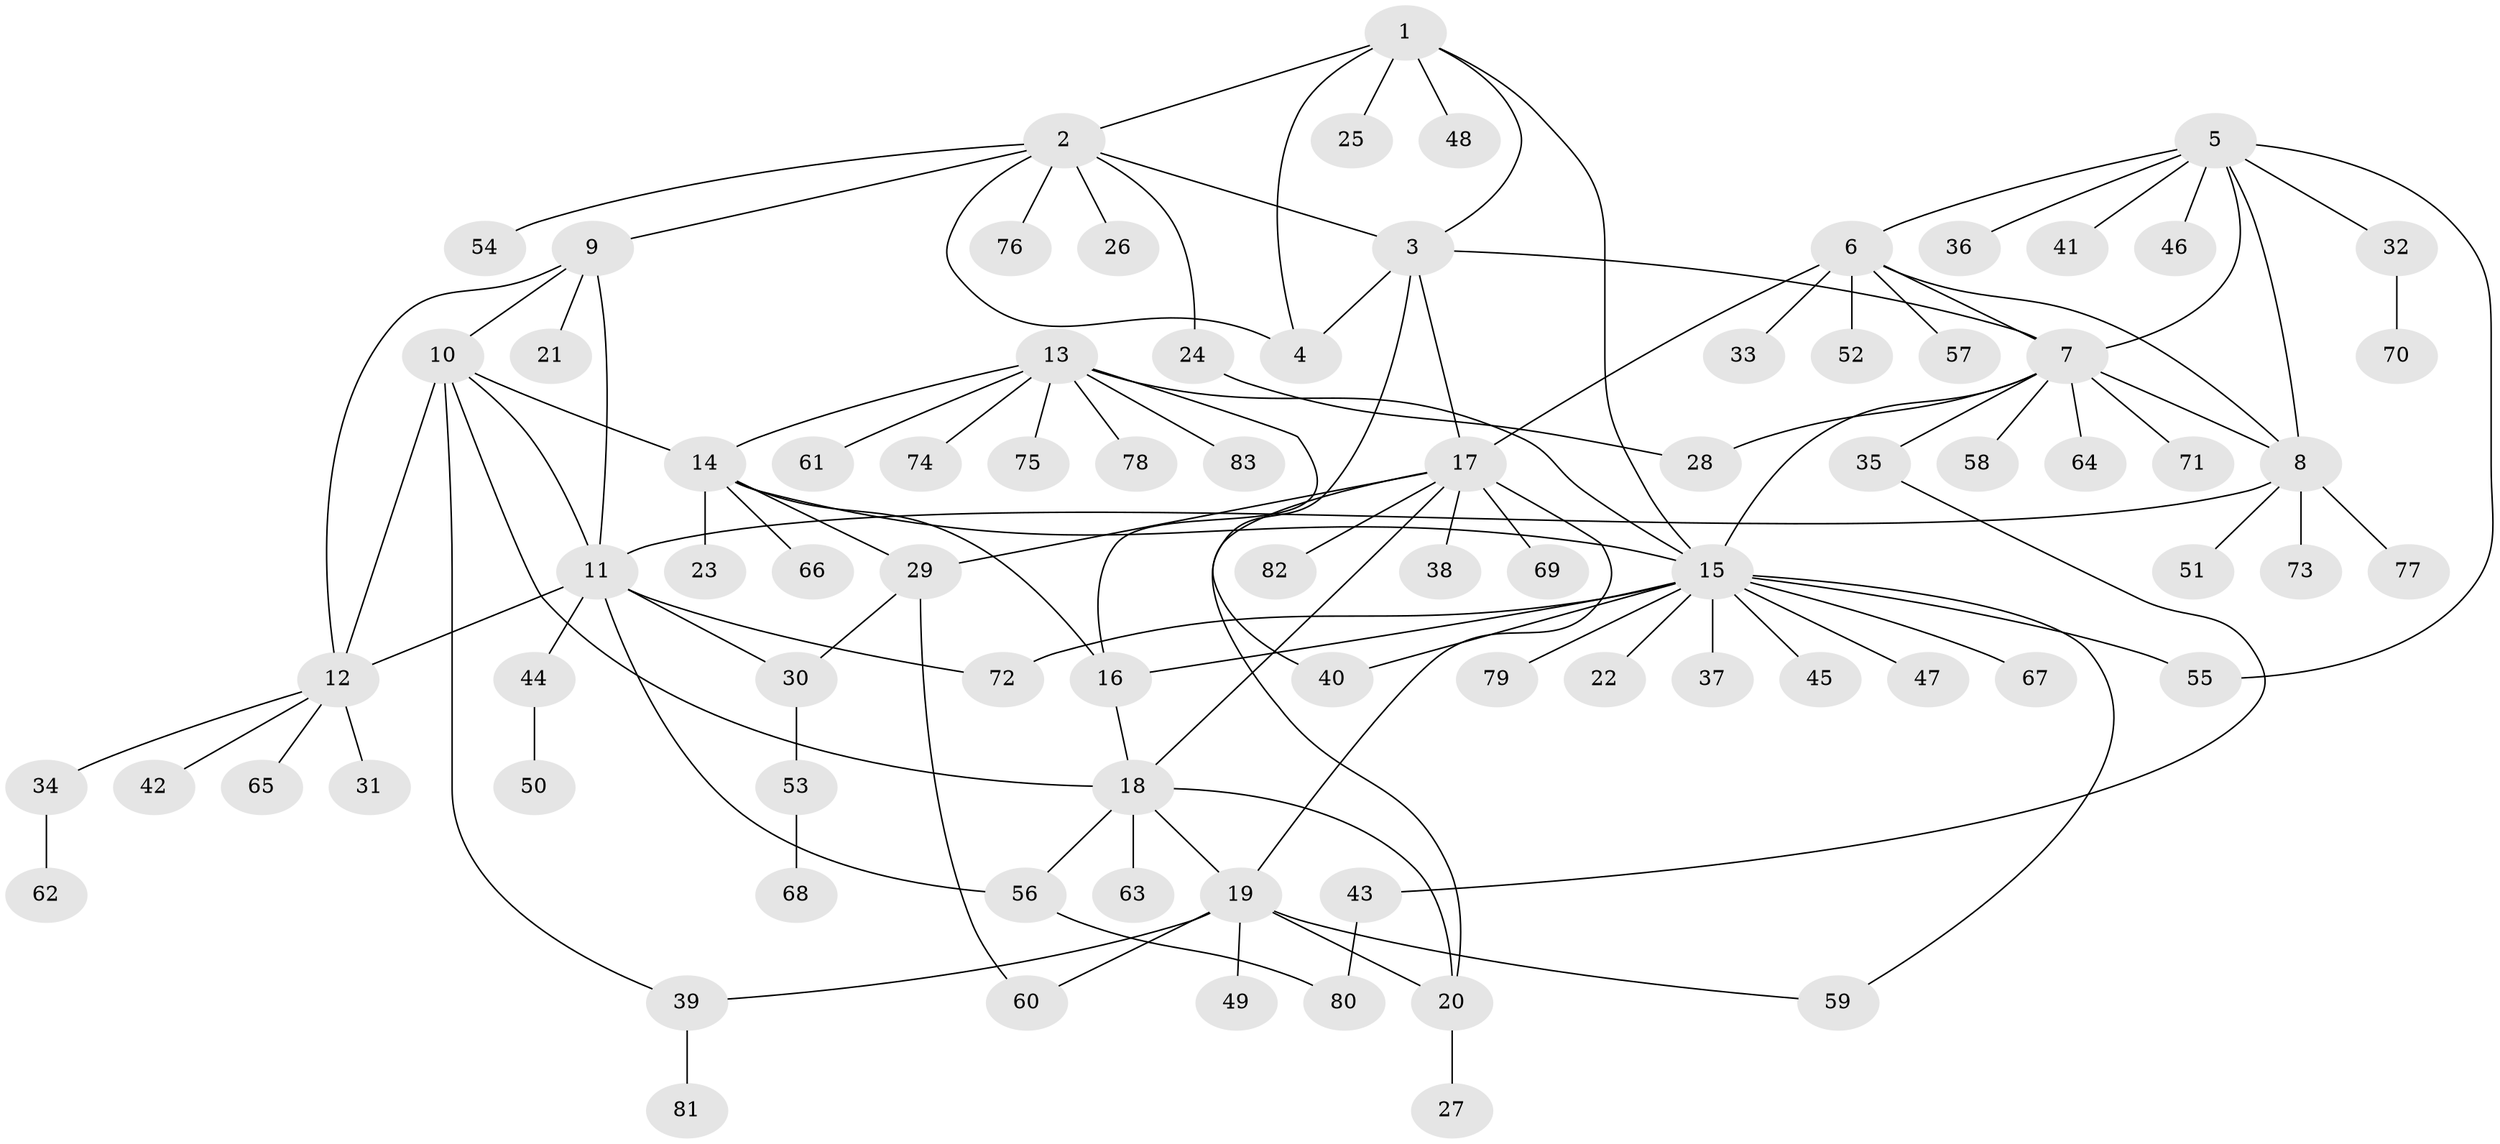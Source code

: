 // Generated by graph-tools (version 1.1) at 2025/50/03/09/25 03:50:33]
// undirected, 83 vertices, 114 edges
graph export_dot {
graph [start="1"]
  node [color=gray90,style=filled];
  1;
  2;
  3;
  4;
  5;
  6;
  7;
  8;
  9;
  10;
  11;
  12;
  13;
  14;
  15;
  16;
  17;
  18;
  19;
  20;
  21;
  22;
  23;
  24;
  25;
  26;
  27;
  28;
  29;
  30;
  31;
  32;
  33;
  34;
  35;
  36;
  37;
  38;
  39;
  40;
  41;
  42;
  43;
  44;
  45;
  46;
  47;
  48;
  49;
  50;
  51;
  52;
  53;
  54;
  55;
  56;
  57;
  58;
  59;
  60;
  61;
  62;
  63;
  64;
  65;
  66;
  67;
  68;
  69;
  70;
  71;
  72;
  73;
  74;
  75;
  76;
  77;
  78;
  79;
  80;
  81;
  82;
  83;
  1 -- 2;
  1 -- 3;
  1 -- 4;
  1 -- 15;
  1 -- 25;
  1 -- 48;
  2 -- 3;
  2 -- 4;
  2 -- 9;
  2 -- 24;
  2 -- 26;
  2 -- 54;
  2 -- 76;
  3 -- 4;
  3 -- 7;
  3 -- 17;
  3 -- 40;
  5 -- 6;
  5 -- 7;
  5 -- 8;
  5 -- 32;
  5 -- 36;
  5 -- 41;
  5 -- 46;
  5 -- 55;
  6 -- 7;
  6 -- 8;
  6 -- 17;
  6 -- 33;
  6 -- 52;
  6 -- 57;
  7 -- 8;
  7 -- 15;
  7 -- 28;
  7 -- 35;
  7 -- 58;
  7 -- 64;
  7 -- 71;
  8 -- 11;
  8 -- 51;
  8 -- 73;
  8 -- 77;
  9 -- 10;
  9 -- 11;
  9 -- 12;
  9 -- 21;
  10 -- 11;
  10 -- 12;
  10 -- 14;
  10 -- 18;
  10 -- 39;
  11 -- 12;
  11 -- 30;
  11 -- 44;
  11 -- 56;
  11 -- 72;
  12 -- 31;
  12 -- 34;
  12 -- 42;
  12 -- 65;
  13 -- 14;
  13 -- 15;
  13 -- 16;
  13 -- 61;
  13 -- 74;
  13 -- 75;
  13 -- 78;
  13 -- 83;
  14 -- 15;
  14 -- 16;
  14 -- 23;
  14 -- 29;
  14 -- 66;
  15 -- 16;
  15 -- 22;
  15 -- 37;
  15 -- 40;
  15 -- 45;
  15 -- 47;
  15 -- 55;
  15 -- 59;
  15 -- 67;
  15 -- 72;
  15 -- 79;
  16 -- 18;
  17 -- 18;
  17 -- 19;
  17 -- 20;
  17 -- 29;
  17 -- 38;
  17 -- 69;
  17 -- 82;
  18 -- 19;
  18 -- 20;
  18 -- 56;
  18 -- 63;
  19 -- 20;
  19 -- 39;
  19 -- 49;
  19 -- 59;
  19 -- 60;
  20 -- 27;
  24 -- 28;
  29 -- 30;
  29 -- 60;
  30 -- 53;
  32 -- 70;
  34 -- 62;
  35 -- 43;
  39 -- 81;
  43 -- 80;
  44 -- 50;
  53 -- 68;
  56 -- 80;
}

